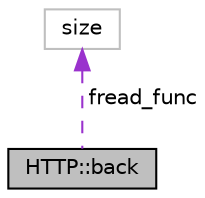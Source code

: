 digraph "HTTP::back"
{
  edge [fontname="Helvetica",fontsize="10",labelfontname="Helvetica",labelfontsize="10"];
  node [fontname="Helvetica",fontsize="10",shape=record];
  Node1 [label="HTTP::back",height=0.2,width=0.4,color="black", fillcolor="grey75", style="filled", fontcolor="black"];
  Node2 -> Node1 [dir="back",color="darkorchid3",fontsize="10",style="dashed",label=" fread_func" ,fontname="Helvetica"];
  Node2 [label="size",height=0.2,width=0.4,color="grey75", fillcolor="white", style="filled"];
}
